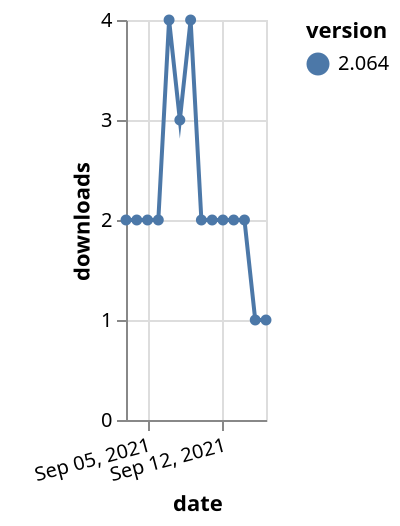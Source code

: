 {"$schema": "https://vega.github.io/schema/vega-lite/v5.json", "description": "A simple bar chart with embedded data.", "data": {"values": [{"date": "2021-09-03", "total": 2638, "delta": 2, "version": "2.064"}, {"date": "2021-09-04", "total": 2640, "delta": 2, "version": "2.064"}, {"date": "2021-09-05", "total": 2642, "delta": 2, "version": "2.064"}, {"date": "2021-09-06", "total": 2644, "delta": 2, "version": "2.064"}, {"date": "2021-09-07", "total": 2648, "delta": 4, "version": "2.064"}, {"date": "2021-09-08", "total": 2651, "delta": 3, "version": "2.064"}, {"date": "2021-09-09", "total": 2655, "delta": 4, "version": "2.064"}, {"date": "2021-09-10", "total": 2657, "delta": 2, "version": "2.064"}, {"date": "2021-09-11", "total": 2659, "delta": 2, "version": "2.064"}, {"date": "2021-09-12", "total": 2661, "delta": 2, "version": "2.064"}, {"date": "2021-09-13", "total": 2663, "delta": 2, "version": "2.064"}, {"date": "2021-09-14", "total": 2665, "delta": 2, "version": "2.064"}, {"date": "2021-09-15", "total": 2666, "delta": 1, "version": "2.064"}, {"date": "2021-09-16", "total": 2667, "delta": 1, "version": "2.064"}]}, "width": "container", "mark": {"type": "line", "point": {"filled": true}}, "encoding": {"x": {"field": "date", "type": "temporal", "timeUnit": "yearmonthdate", "title": "date", "axis": {"labelAngle": -15}}, "y": {"field": "delta", "type": "quantitative", "title": "downloads"}, "color": {"field": "version", "type": "nominal"}, "tooltip": {"field": "delta"}}}